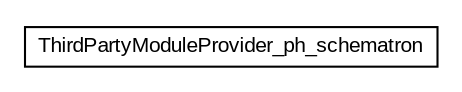 #!/usr/local/bin/dot
#
# Class diagram 
# Generated by UMLGraph version 5.1 (http://www.umlgraph.org/)
#

digraph G {
	edge [fontname="arial",fontsize=10,labelfontname="arial",labelfontsize=10];
	node [fontname="arial",fontsize=10,shape=plaintext];
	nodesep=0.25;
	ranksep=0.5;
	// com.helger.schematron.config.ThirdPartyModuleProvider_ph_schematron
	c123 [label=<<table title="com.helger.schematron.config.ThirdPartyModuleProvider_ph_schematron" border="0" cellborder="1" cellspacing="0" cellpadding="2" port="p" href="./ThirdPartyModuleProvider_ph_schematron.html">
		<tr><td><table border="0" cellspacing="0" cellpadding="1">
<tr><td align="center" balign="center"> ThirdPartyModuleProvider_ph_schematron </td></tr>
		</table></td></tr>
		</table>>, fontname="arial", fontcolor="black", fontsize=10.0];
}

